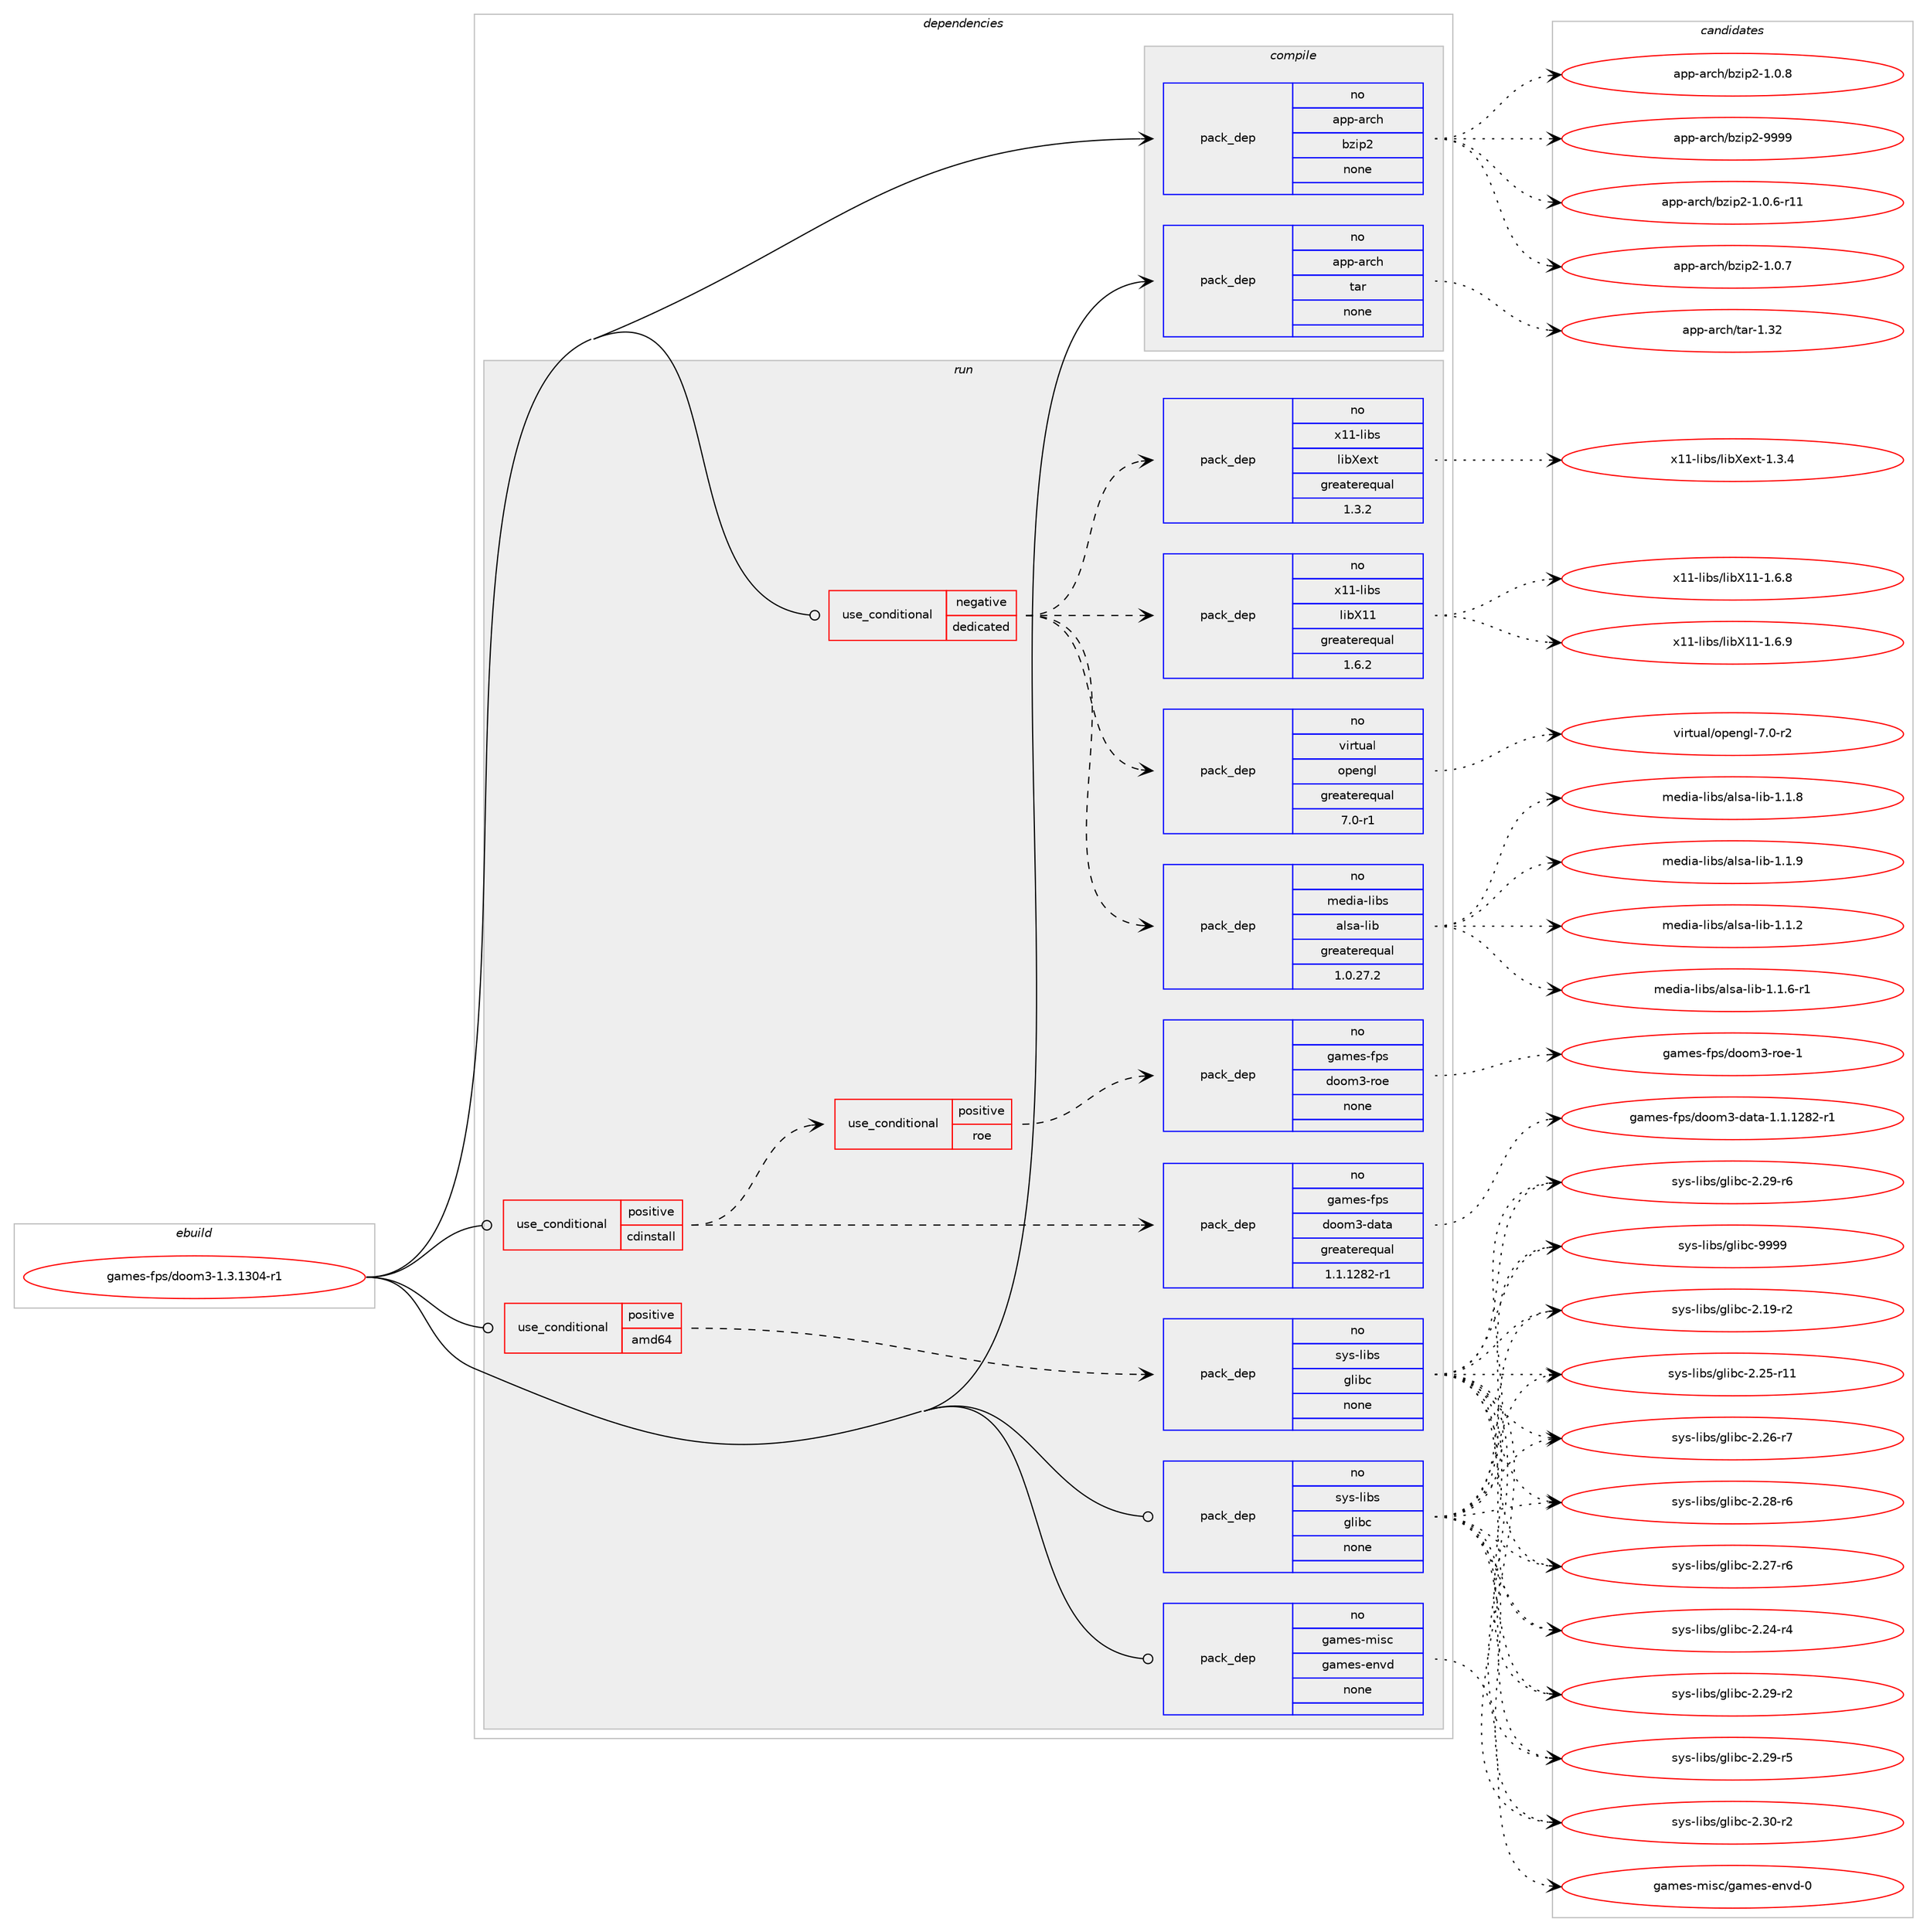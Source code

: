 digraph prolog {

# *************
# Graph options
# *************

newrank=true;
concentrate=true;
compound=true;
graph [rankdir=LR,fontname=Helvetica,fontsize=10,ranksep=1.5];#, ranksep=2.5, nodesep=0.2];
edge  [arrowhead=vee];
node  [fontname=Helvetica,fontsize=10];

# **********
# The ebuild
# **********

subgraph cluster_leftcol {
color=gray;
rank=same;
label=<<i>ebuild</i>>;
id [label="games-fps/doom3-1.3.1304-r1", color=red, width=4, href="../games-fps/doom3-1.3.1304-r1.svg"];
}

# ****************
# The dependencies
# ****************

subgraph cluster_midcol {
color=gray;
label=<<i>dependencies</i>>;
subgraph cluster_compile {
fillcolor="#eeeeee";
style=filled;
label=<<i>compile</i>>;
subgraph pack542489 {
dependency739458 [label=<<TABLE BORDER="0" CELLBORDER="1" CELLSPACING="0" CELLPADDING="4" WIDTH="220"><TR><TD ROWSPAN="6" CELLPADDING="30">pack_dep</TD></TR><TR><TD WIDTH="110">no</TD></TR><TR><TD>app-arch</TD></TR><TR><TD>bzip2</TD></TR><TR><TD>none</TD></TR><TR><TD></TD></TR></TABLE>>, shape=none, color=blue];
}
id:e -> dependency739458:w [weight=20,style="solid",arrowhead="vee"];
subgraph pack542490 {
dependency739459 [label=<<TABLE BORDER="0" CELLBORDER="1" CELLSPACING="0" CELLPADDING="4" WIDTH="220"><TR><TD ROWSPAN="6" CELLPADDING="30">pack_dep</TD></TR><TR><TD WIDTH="110">no</TD></TR><TR><TD>app-arch</TD></TR><TR><TD>tar</TD></TR><TR><TD>none</TD></TR><TR><TD></TD></TR></TABLE>>, shape=none, color=blue];
}
id:e -> dependency739459:w [weight=20,style="solid",arrowhead="vee"];
}
subgraph cluster_compileandrun {
fillcolor="#eeeeee";
style=filled;
label=<<i>compile and run</i>>;
}
subgraph cluster_run {
fillcolor="#eeeeee";
style=filled;
label=<<i>run</i>>;
subgraph cond184636 {
dependency739460 [label=<<TABLE BORDER="0" CELLBORDER="1" CELLSPACING="0" CELLPADDING="4"><TR><TD ROWSPAN="3" CELLPADDING="10">use_conditional</TD></TR><TR><TD>negative</TD></TR><TR><TD>dedicated</TD></TR></TABLE>>, shape=none, color=red];
subgraph pack542491 {
dependency739461 [label=<<TABLE BORDER="0" CELLBORDER="1" CELLSPACING="0" CELLPADDING="4" WIDTH="220"><TR><TD ROWSPAN="6" CELLPADDING="30">pack_dep</TD></TR><TR><TD WIDTH="110">no</TD></TR><TR><TD>virtual</TD></TR><TR><TD>opengl</TD></TR><TR><TD>greaterequal</TD></TR><TR><TD>7.0-r1</TD></TR></TABLE>>, shape=none, color=blue];
}
dependency739460:e -> dependency739461:w [weight=20,style="dashed",arrowhead="vee"];
subgraph pack542492 {
dependency739462 [label=<<TABLE BORDER="0" CELLBORDER="1" CELLSPACING="0" CELLPADDING="4" WIDTH="220"><TR><TD ROWSPAN="6" CELLPADDING="30">pack_dep</TD></TR><TR><TD WIDTH="110">no</TD></TR><TR><TD>x11-libs</TD></TR><TR><TD>libX11</TD></TR><TR><TD>greaterequal</TD></TR><TR><TD>1.6.2</TD></TR></TABLE>>, shape=none, color=blue];
}
dependency739460:e -> dependency739462:w [weight=20,style="dashed",arrowhead="vee"];
subgraph pack542493 {
dependency739463 [label=<<TABLE BORDER="0" CELLBORDER="1" CELLSPACING="0" CELLPADDING="4" WIDTH="220"><TR><TD ROWSPAN="6" CELLPADDING="30">pack_dep</TD></TR><TR><TD WIDTH="110">no</TD></TR><TR><TD>x11-libs</TD></TR><TR><TD>libXext</TD></TR><TR><TD>greaterequal</TD></TR><TR><TD>1.3.2</TD></TR></TABLE>>, shape=none, color=blue];
}
dependency739460:e -> dependency739463:w [weight=20,style="dashed",arrowhead="vee"];
subgraph pack542494 {
dependency739464 [label=<<TABLE BORDER="0" CELLBORDER="1" CELLSPACING="0" CELLPADDING="4" WIDTH="220"><TR><TD ROWSPAN="6" CELLPADDING="30">pack_dep</TD></TR><TR><TD WIDTH="110">no</TD></TR><TR><TD>media-libs</TD></TR><TR><TD>alsa-lib</TD></TR><TR><TD>greaterequal</TD></TR><TR><TD>1.0.27.2</TD></TR></TABLE>>, shape=none, color=blue];
}
dependency739460:e -> dependency739464:w [weight=20,style="dashed",arrowhead="vee"];
}
id:e -> dependency739460:w [weight=20,style="solid",arrowhead="odot"];
subgraph cond184637 {
dependency739465 [label=<<TABLE BORDER="0" CELLBORDER="1" CELLSPACING="0" CELLPADDING="4"><TR><TD ROWSPAN="3" CELLPADDING="10">use_conditional</TD></TR><TR><TD>positive</TD></TR><TR><TD>amd64</TD></TR></TABLE>>, shape=none, color=red];
subgraph pack542495 {
dependency739466 [label=<<TABLE BORDER="0" CELLBORDER="1" CELLSPACING="0" CELLPADDING="4" WIDTH="220"><TR><TD ROWSPAN="6" CELLPADDING="30">pack_dep</TD></TR><TR><TD WIDTH="110">no</TD></TR><TR><TD>sys-libs</TD></TR><TR><TD>glibc</TD></TR><TR><TD>none</TD></TR><TR><TD></TD></TR></TABLE>>, shape=none, color=blue];
}
dependency739465:e -> dependency739466:w [weight=20,style="dashed",arrowhead="vee"];
}
id:e -> dependency739465:w [weight=20,style="solid",arrowhead="odot"];
subgraph cond184638 {
dependency739467 [label=<<TABLE BORDER="0" CELLBORDER="1" CELLSPACING="0" CELLPADDING="4"><TR><TD ROWSPAN="3" CELLPADDING="10">use_conditional</TD></TR><TR><TD>positive</TD></TR><TR><TD>cdinstall</TD></TR></TABLE>>, shape=none, color=red];
subgraph pack542496 {
dependency739468 [label=<<TABLE BORDER="0" CELLBORDER="1" CELLSPACING="0" CELLPADDING="4" WIDTH="220"><TR><TD ROWSPAN="6" CELLPADDING="30">pack_dep</TD></TR><TR><TD WIDTH="110">no</TD></TR><TR><TD>games-fps</TD></TR><TR><TD>doom3-data</TD></TR><TR><TD>greaterequal</TD></TR><TR><TD>1.1.1282-r1</TD></TR></TABLE>>, shape=none, color=blue];
}
dependency739467:e -> dependency739468:w [weight=20,style="dashed",arrowhead="vee"];
subgraph cond184639 {
dependency739469 [label=<<TABLE BORDER="0" CELLBORDER="1" CELLSPACING="0" CELLPADDING="4"><TR><TD ROWSPAN="3" CELLPADDING="10">use_conditional</TD></TR><TR><TD>positive</TD></TR><TR><TD>roe</TD></TR></TABLE>>, shape=none, color=red];
subgraph pack542497 {
dependency739470 [label=<<TABLE BORDER="0" CELLBORDER="1" CELLSPACING="0" CELLPADDING="4" WIDTH="220"><TR><TD ROWSPAN="6" CELLPADDING="30">pack_dep</TD></TR><TR><TD WIDTH="110">no</TD></TR><TR><TD>games-fps</TD></TR><TR><TD>doom3-roe</TD></TR><TR><TD>none</TD></TR><TR><TD></TD></TR></TABLE>>, shape=none, color=blue];
}
dependency739469:e -> dependency739470:w [weight=20,style="dashed",arrowhead="vee"];
}
dependency739467:e -> dependency739469:w [weight=20,style="dashed",arrowhead="vee"];
}
id:e -> dependency739467:w [weight=20,style="solid",arrowhead="odot"];
subgraph pack542498 {
dependency739471 [label=<<TABLE BORDER="0" CELLBORDER="1" CELLSPACING="0" CELLPADDING="4" WIDTH="220"><TR><TD ROWSPAN="6" CELLPADDING="30">pack_dep</TD></TR><TR><TD WIDTH="110">no</TD></TR><TR><TD>games-misc</TD></TR><TR><TD>games-envd</TD></TR><TR><TD>none</TD></TR><TR><TD></TD></TR></TABLE>>, shape=none, color=blue];
}
id:e -> dependency739471:w [weight=20,style="solid",arrowhead="odot"];
subgraph pack542499 {
dependency739472 [label=<<TABLE BORDER="0" CELLBORDER="1" CELLSPACING="0" CELLPADDING="4" WIDTH="220"><TR><TD ROWSPAN="6" CELLPADDING="30">pack_dep</TD></TR><TR><TD WIDTH="110">no</TD></TR><TR><TD>sys-libs</TD></TR><TR><TD>glibc</TD></TR><TR><TD>none</TD></TR><TR><TD></TD></TR></TABLE>>, shape=none, color=blue];
}
id:e -> dependency739472:w [weight=20,style="solid",arrowhead="odot"];
}
}

# **************
# The candidates
# **************

subgraph cluster_choices {
rank=same;
color=gray;
label=<<i>candidates</i>>;

subgraph choice542489 {
color=black;
nodesep=1;
choice97112112459711499104479812210511250454946484654451144949 [label="app-arch/bzip2-1.0.6-r11", color=red, width=4,href="../app-arch/bzip2-1.0.6-r11.svg"];
choice97112112459711499104479812210511250454946484655 [label="app-arch/bzip2-1.0.7", color=red, width=4,href="../app-arch/bzip2-1.0.7.svg"];
choice97112112459711499104479812210511250454946484656 [label="app-arch/bzip2-1.0.8", color=red, width=4,href="../app-arch/bzip2-1.0.8.svg"];
choice971121124597114991044798122105112504557575757 [label="app-arch/bzip2-9999", color=red, width=4,href="../app-arch/bzip2-9999.svg"];
dependency739458:e -> choice97112112459711499104479812210511250454946484654451144949:w [style=dotted,weight="100"];
dependency739458:e -> choice97112112459711499104479812210511250454946484655:w [style=dotted,weight="100"];
dependency739458:e -> choice97112112459711499104479812210511250454946484656:w [style=dotted,weight="100"];
dependency739458:e -> choice971121124597114991044798122105112504557575757:w [style=dotted,weight="100"];
}
subgraph choice542490 {
color=black;
nodesep=1;
choice9711211245971149910447116971144549465150 [label="app-arch/tar-1.32", color=red, width=4,href="../app-arch/tar-1.32.svg"];
dependency739459:e -> choice9711211245971149910447116971144549465150:w [style=dotted,weight="100"];
}
subgraph choice542491 {
color=black;
nodesep=1;
choice1181051141161179710847111112101110103108455546484511450 [label="virtual/opengl-7.0-r2", color=red, width=4,href="../virtual/opengl-7.0-r2.svg"];
dependency739461:e -> choice1181051141161179710847111112101110103108455546484511450:w [style=dotted,weight="100"];
}
subgraph choice542492 {
color=black;
nodesep=1;
choice120494945108105981154710810598884949454946544656 [label="x11-libs/libX11-1.6.8", color=red, width=4,href="../x11-libs/libX11-1.6.8.svg"];
choice120494945108105981154710810598884949454946544657 [label="x11-libs/libX11-1.6.9", color=red, width=4,href="../x11-libs/libX11-1.6.9.svg"];
dependency739462:e -> choice120494945108105981154710810598884949454946544656:w [style=dotted,weight="100"];
dependency739462:e -> choice120494945108105981154710810598884949454946544657:w [style=dotted,weight="100"];
}
subgraph choice542493 {
color=black;
nodesep=1;
choice12049494510810598115471081059888101120116454946514652 [label="x11-libs/libXext-1.3.4", color=red, width=4,href="../x11-libs/libXext-1.3.4.svg"];
dependency739463:e -> choice12049494510810598115471081059888101120116454946514652:w [style=dotted,weight="100"];
}
subgraph choice542494 {
color=black;
nodesep=1;
choice1091011001059745108105981154797108115974510810598454946494650 [label="media-libs/alsa-lib-1.1.2", color=red, width=4,href="../media-libs/alsa-lib-1.1.2.svg"];
choice10910110010597451081059811547971081159745108105984549464946544511449 [label="media-libs/alsa-lib-1.1.6-r1", color=red, width=4,href="../media-libs/alsa-lib-1.1.6-r1.svg"];
choice1091011001059745108105981154797108115974510810598454946494656 [label="media-libs/alsa-lib-1.1.8", color=red, width=4,href="../media-libs/alsa-lib-1.1.8.svg"];
choice1091011001059745108105981154797108115974510810598454946494657 [label="media-libs/alsa-lib-1.1.9", color=red, width=4,href="../media-libs/alsa-lib-1.1.9.svg"];
dependency739464:e -> choice1091011001059745108105981154797108115974510810598454946494650:w [style=dotted,weight="100"];
dependency739464:e -> choice10910110010597451081059811547971081159745108105984549464946544511449:w [style=dotted,weight="100"];
dependency739464:e -> choice1091011001059745108105981154797108115974510810598454946494656:w [style=dotted,weight="100"];
dependency739464:e -> choice1091011001059745108105981154797108115974510810598454946494657:w [style=dotted,weight="100"];
}
subgraph choice542495 {
color=black;
nodesep=1;
choice115121115451081059811547103108105989945504649574511450 [label="sys-libs/glibc-2.19-r2", color=red, width=4,href="../sys-libs/glibc-2.19-r2.svg"];
choice115121115451081059811547103108105989945504650524511452 [label="sys-libs/glibc-2.24-r4", color=red, width=4,href="../sys-libs/glibc-2.24-r4.svg"];
choice11512111545108105981154710310810598994550465053451144949 [label="sys-libs/glibc-2.25-r11", color=red, width=4,href="../sys-libs/glibc-2.25-r11.svg"];
choice115121115451081059811547103108105989945504650544511455 [label="sys-libs/glibc-2.26-r7", color=red, width=4,href="../sys-libs/glibc-2.26-r7.svg"];
choice115121115451081059811547103108105989945504650554511454 [label="sys-libs/glibc-2.27-r6", color=red, width=4,href="../sys-libs/glibc-2.27-r6.svg"];
choice115121115451081059811547103108105989945504650564511454 [label="sys-libs/glibc-2.28-r6", color=red, width=4,href="../sys-libs/glibc-2.28-r6.svg"];
choice115121115451081059811547103108105989945504650574511450 [label="sys-libs/glibc-2.29-r2", color=red, width=4,href="../sys-libs/glibc-2.29-r2.svg"];
choice115121115451081059811547103108105989945504650574511453 [label="sys-libs/glibc-2.29-r5", color=red, width=4,href="../sys-libs/glibc-2.29-r5.svg"];
choice115121115451081059811547103108105989945504650574511454 [label="sys-libs/glibc-2.29-r6", color=red, width=4,href="../sys-libs/glibc-2.29-r6.svg"];
choice115121115451081059811547103108105989945504651484511450 [label="sys-libs/glibc-2.30-r2", color=red, width=4,href="../sys-libs/glibc-2.30-r2.svg"];
choice11512111545108105981154710310810598994557575757 [label="sys-libs/glibc-9999", color=red, width=4,href="../sys-libs/glibc-9999.svg"];
dependency739466:e -> choice115121115451081059811547103108105989945504649574511450:w [style=dotted,weight="100"];
dependency739466:e -> choice115121115451081059811547103108105989945504650524511452:w [style=dotted,weight="100"];
dependency739466:e -> choice11512111545108105981154710310810598994550465053451144949:w [style=dotted,weight="100"];
dependency739466:e -> choice115121115451081059811547103108105989945504650544511455:w [style=dotted,weight="100"];
dependency739466:e -> choice115121115451081059811547103108105989945504650554511454:w [style=dotted,weight="100"];
dependency739466:e -> choice115121115451081059811547103108105989945504650564511454:w [style=dotted,weight="100"];
dependency739466:e -> choice115121115451081059811547103108105989945504650574511450:w [style=dotted,weight="100"];
dependency739466:e -> choice115121115451081059811547103108105989945504650574511453:w [style=dotted,weight="100"];
dependency739466:e -> choice115121115451081059811547103108105989945504650574511454:w [style=dotted,weight="100"];
dependency739466:e -> choice115121115451081059811547103108105989945504651484511450:w [style=dotted,weight="100"];
dependency739466:e -> choice11512111545108105981154710310810598994557575757:w [style=dotted,weight="100"];
}
subgraph choice542496 {
color=black;
nodesep=1;
choice103971091011154510211211547100111111109514510097116974549464946495056504511449 [label="games-fps/doom3-data-1.1.1282-r1", color=red, width=4,href="../games-fps/doom3-data-1.1.1282-r1.svg"];
dependency739468:e -> choice103971091011154510211211547100111111109514510097116974549464946495056504511449:w [style=dotted,weight="100"];
}
subgraph choice542497 {
color=black;
nodesep=1;
choice10397109101115451021121154710011111110951451141111014549 [label="games-fps/doom3-roe-1", color=red, width=4,href="../games-fps/doom3-roe-1.svg"];
dependency739470:e -> choice10397109101115451021121154710011111110951451141111014549:w [style=dotted,weight="100"];
}
subgraph choice542498 {
color=black;
nodesep=1;
choice1039710910111545109105115994710397109101115451011101181004548 [label="games-misc/games-envd-0", color=red, width=4,href="../games-misc/games-envd-0.svg"];
dependency739471:e -> choice1039710910111545109105115994710397109101115451011101181004548:w [style=dotted,weight="100"];
}
subgraph choice542499 {
color=black;
nodesep=1;
choice115121115451081059811547103108105989945504649574511450 [label="sys-libs/glibc-2.19-r2", color=red, width=4,href="../sys-libs/glibc-2.19-r2.svg"];
choice115121115451081059811547103108105989945504650524511452 [label="sys-libs/glibc-2.24-r4", color=red, width=4,href="../sys-libs/glibc-2.24-r4.svg"];
choice11512111545108105981154710310810598994550465053451144949 [label="sys-libs/glibc-2.25-r11", color=red, width=4,href="../sys-libs/glibc-2.25-r11.svg"];
choice115121115451081059811547103108105989945504650544511455 [label="sys-libs/glibc-2.26-r7", color=red, width=4,href="../sys-libs/glibc-2.26-r7.svg"];
choice115121115451081059811547103108105989945504650554511454 [label="sys-libs/glibc-2.27-r6", color=red, width=4,href="../sys-libs/glibc-2.27-r6.svg"];
choice115121115451081059811547103108105989945504650564511454 [label="sys-libs/glibc-2.28-r6", color=red, width=4,href="../sys-libs/glibc-2.28-r6.svg"];
choice115121115451081059811547103108105989945504650574511450 [label="sys-libs/glibc-2.29-r2", color=red, width=4,href="../sys-libs/glibc-2.29-r2.svg"];
choice115121115451081059811547103108105989945504650574511453 [label="sys-libs/glibc-2.29-r5", color=red, width=4,href="../sys-libs/glibc-2.29-r5.svg"];
choice115121115451081059811547103108105989945504650574511454 [label="sys-libs/glibc-2.29-r6", color=red, width=4,href="../sys-libs/glibc-2.29-r6.svg"];
choice115121115451081059811547103108105989945504651484511450 [label="sys-libs/glibc-2.30-r2", color=red, width=4,href="../sys-libs/glibc-2.30-r2.svg"];
choice11512111545108105981154710310810598994557575757 [label="sys-libs/glibc-9999", color=red, width=4,href="../sys-libs/glibc-9999.svg"];
dependency739472:e -> choice115121115451081059811547103108105989945504649574511450:w [style=dotted,weight="100"];
dependency739472:e -> choice115121115451081059811547103108105989945504650524511452:w [style=dotted,weight="100"];
dependency739472:e -> choice11512111545108105981154710310810598994550465053451144949:w [style=dotted,weight="100"];
dependency739472:e -> choice115121115451081059811547103108105989945504650544511455:w [style=dotted,weight="100"];
dependency739472:e -> choice115121115451081059811547103108105989945504650554511454:w [style=dotted,weight="100"];
dependency739472:e -> choice115121115451081059811547103108105989945504650564511454:w [style=dotted,weight="100"];
dependency739472:e -> choice115121115451081059811547103108105989945504650574511450:w [style=dotted,weight="100"];
dependency739472:e -> choice115121115451081059811547103108105989945504650574511453:w [style=dotted,weight="100"];
dependency739472:e -> choice115121115451081059811547103108105989945504650574511454:w [style=dotted,weight="100"];
dependency739472:e -> choice115121115451081059811547103108105989945504651484511450:w [style=dotted,weight="100"];
dependency739472:e -> choice11512111545108105981154710310810598994557575757:w [style=dotted,weight="100"];
}
}

}
